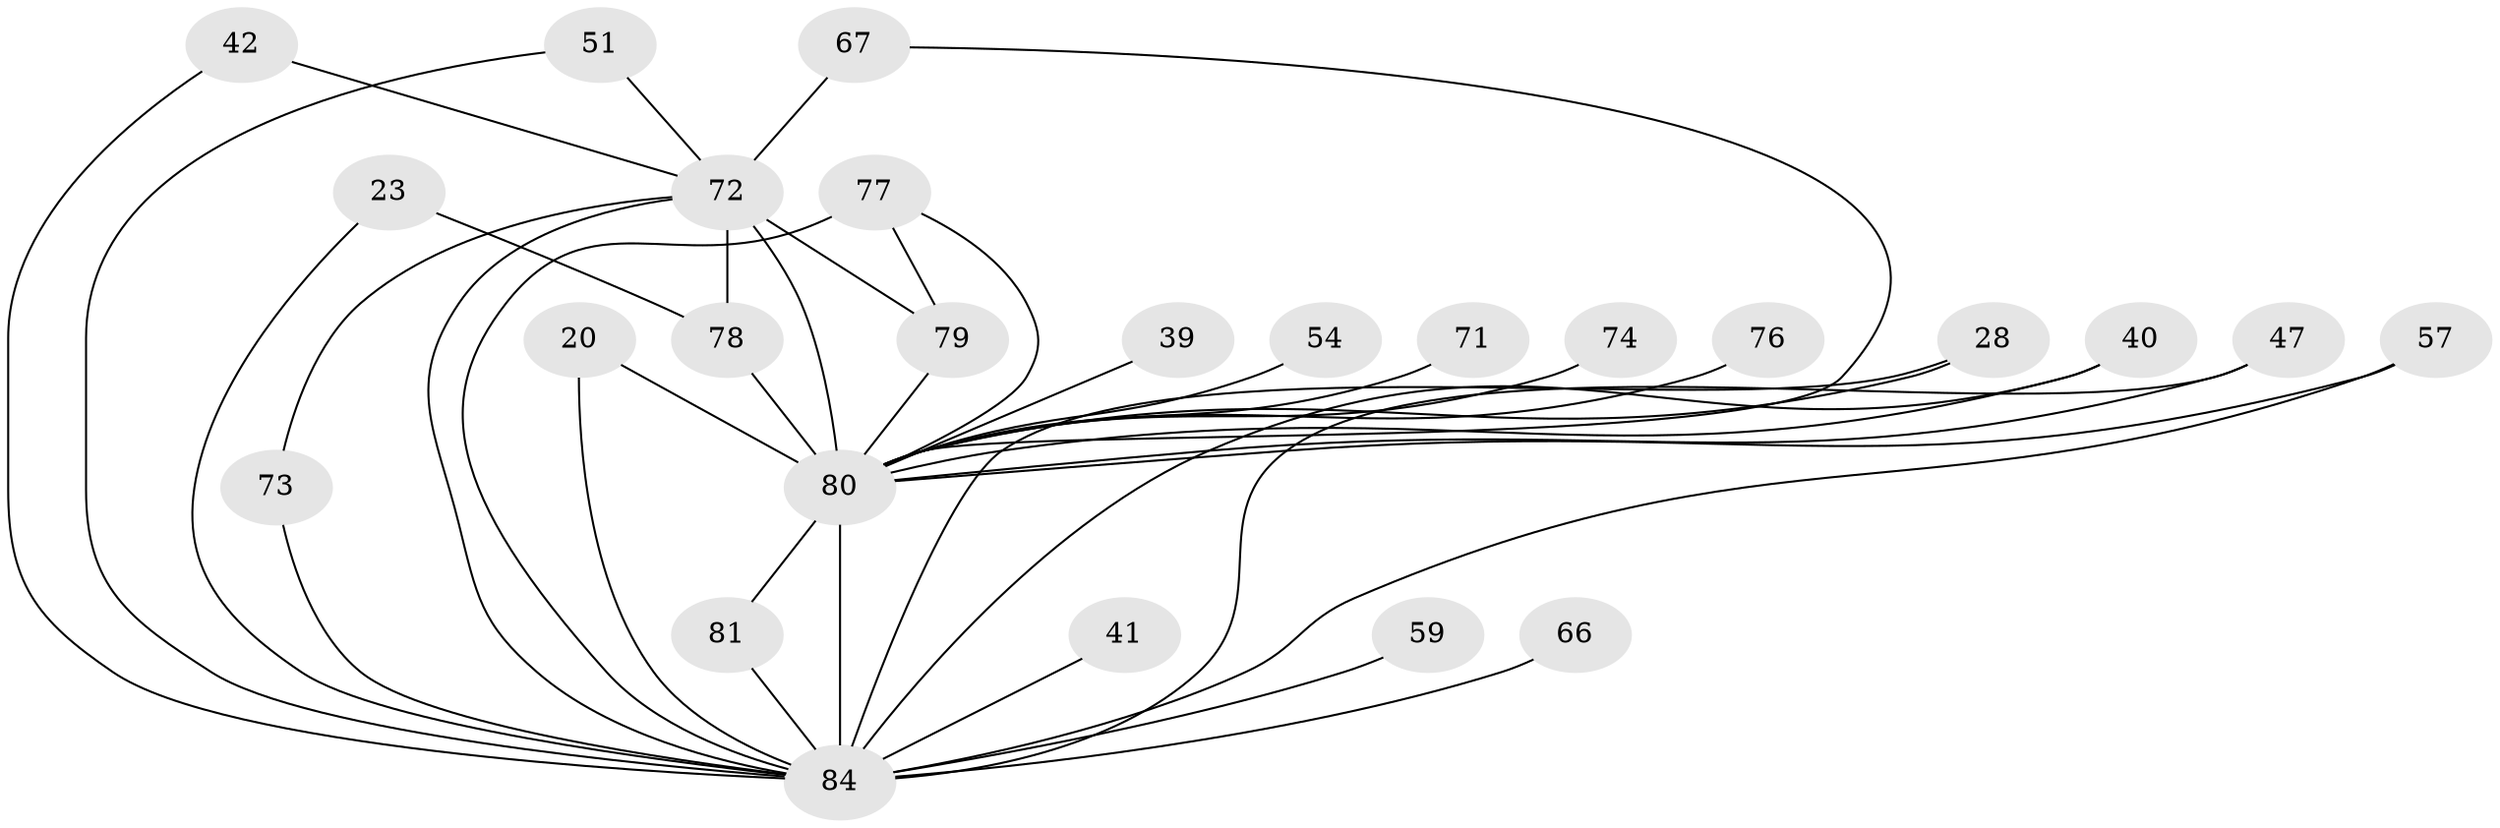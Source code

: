 // original degree distribution, {24: 0.023809523809523808, 18: 0.011904761904761904, 21: 0.011904761904761904, 16: 0.023809523809523808, 19: 0.011904761904761904, 15: 0.011904761904761904, 13: 0.011904761904761904, 20: 0.011904761904761904, 5: 0.03571428571428571, 3: 0.19047619047619047, 4: 0.08333333333333333, 6: 0.023809523809523808, 2: 0.5357142857142857, 7: 0.011904761904761904}
// Generated by graph-tools (version 1.1) at 2025/48/03/04/25 21:48:12]
// undirected, 25 vertices, 40 edges
graph export_dot {
graph [start="1"]
  node [color=gray90,style=filled];
  20;
  23;
  28;
  39;
  40;
  41;
  42;
  47;
  51;
  54;
  57;
  59;
  66;
  67;
  71;
  72 [super="+55+29+8"];
  73;
  74;
  76;
  77 [super="+61"];
  78 [super="+45+37+60"];
  79 [super="+56+33"];
  80 [super="+30+69+19+62+10"];
  81 [super="+52+64"];
  84 [super="+65+58+38+83"];
  20 -- 80;
  20 -- 84;
  23 -- 78;
  23 -- 84;
  28 -- 80;
  28 -- 84;
  39 -- 80 [weight=2];
  40 -- 80;
  40 -- 84;
  41 -- 84 [weight=2];
  42 -- 72;
  42 -- 84;
  47 -- 80;
  47 -- 84;
  51 -- 72;
  51 -- 84;
  54 -- 80 [weight=2];
  57 -- 80;
  57 -- 84;
  59 -- 84 [weight=2];
  66 -- 84 [weight=2];
  67 -- 72;
  67 -- 80;
  71 -- 80 [weight=2];
  72 -- 73;
  72 -- 78;
  72 -- 84 [weight=21];
  72 -- 79 [weight=3];
  72 -- 80 [weight=22];
  73 -- 84;
  74 -- 80 [weight=2];
  76 -- 80 [weight=2];
  77 -- 79;
  77 -- 80;
  77 -- 84 [weight=4];
  78 -- 80 [weight=7];
  79 -- 80 [weight=2];
  80 -- 81 [weight=2];
  80 -- 84 [weight=24];
  81 -- 84 [weight=3];
}
